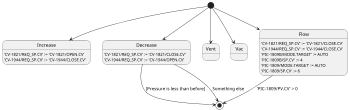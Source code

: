 @startuml
scale 350 width

!define openvlv(x) 'x##/REQ_SP.CV' := 'x##/OPEN.CV'
!define closevlv(x) 'x##/REQ_SP.CV' := 'x##/CLOSE.CV'
!define setmode(x,m) 'x##/MODE.TARGET' := m
!define setcontrol(x,sp) 'x##/SP.CV' := sp

!define val(x) 'x##/PV.CV'

!define n2 CV-1821
!define n2control PIC-1809
!define vent CV-1944
!define vcontrol PIC-1809B

!define var(x) @x@

[*] --> Increase
[*] --> Decrease
[*] --> Vent
[*] --> Vac
[*] --> Flow

state Increase {
    Increase: openvlv(n2)
    Increase: closevlv(vent)
}

state Decrease {
   Decrease: closevlv(n2)
   Decrease: openvlv(vent)
}
Decrease --> [*] : [Pressure is less than before]
Decrease --> [*] : Something else

state Vent {
}

state Vac {
}

state Flow {
    Flow: closevlv(n2)
    Flow: closevlv(vent)
    Flow: setmode(vcontrol, AUTO)
    Flow: setcontrol(vcontrol, 4)
    Flow: setmode(n2control, AUTO)
    Flow: setcontrol(n2control, 6)
}
Flow --> [*] : val(n2control) > 0

@enduml